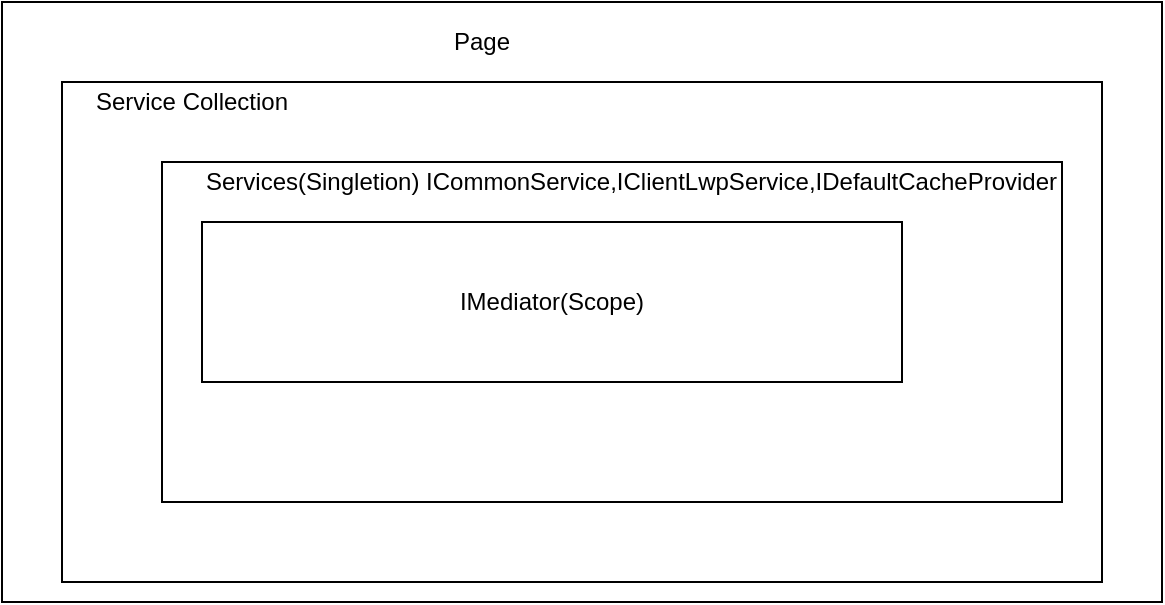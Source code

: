 <mxfile version="14.4.7" type="github">
  <diagram id="_vzSdO4paiWaXGIucQqC" name="Page-1">
    <mxGraphModel dx="782" dy="437" grid="1" gridSize="10" guides="1" tooltips="1" connect="1" arrows="1" fold="1" page="1" pageScale="1" pageWidth="850" pageHeight="1100" math="0" shadow="0">
      <root>
        <mxCell id="0" />
        <mxCell id="1" parent="0" />
        <mxCell id="utOfhiDsoG_AlEwx6CIt-6" value="" style="rounded=0;whiteSpace=wrap;html=1;" vertex="1" parent="1">
          <mxGeometry x="100" y="80" width="580" height="300" as="geometry" />
        </mxCell>
        <mxCell id="utOfhiDsoG_AlEwx6CIt-7" value="" style="rounded=0;whiteSpace=wrap;html=1;" vertex="1" parent="1">
          <mxGeometry x="130" y="120" width="520" height="250" as="geometry" />
        </mxCell>
        <mxCell id="utOfhiDsoG_AlEwx6CIt-8" value="" style="rounded=0;whiteSpace=wrap;html=1;" vertex="1" parent="1">
          <mxGeometry x="180" y="160" width="450" height="170" as="geometry" />
        </mxCell>
        <mxCell id="utOfhiDsoG_AlEwx6CIt-9" value="Page" style="text;html=1;strokeColor=none;fillColor=none;align=center;verticalAlign=middle;whiteSpace=wrap;rounded=0;" vertex="1" parent="1">
          <mxGeometry x="320" y="90" width="40" height="20" as="geometry" />
        </mxCell>
        <mxCell id="utOfhiDsoG_AlEwx6CIt-11" value="IMediator(Scope)" style="rounded=0;whiteSpace=wrap;html=1;" vertex="1" parent="1">
          <mxGeometry x="200" y="190" width="350" height="80" as="geometry" />
        </mxCell>
        <mxCell id="utOfhiDsoG_AlEwx6CIt-12" value="Service Collection" style="text;html=1;strokeColor=none;fillColor=none;align=center;verticalAlign=middle;whiteSpace=wrap;rounded=0;" vertex="1" parent="1">
          <mxGeometry x="140" y="120" width="110" height="20" as="geometry" />
        </mxCell>
        <mxCell id="utOfhiDsoG_AlEwx6CIt-13" value="Services(Singletion)&amp;nbsp;ICommonService,IClientLwpService,IDefaultCacheProvider" style="text;html=1;strokeColor=none;fillColor=none;align=left;verticalAlign=middle;whiteSpace=wrap;rounded=0;" vertex="1" parent="1">
          <mxGeometry x="200" y="160" width="380" height="20" as="geometry" />
        </mxCell>
      </root>
    </mxGraphModel>
  </diagram>
</mxfile>
